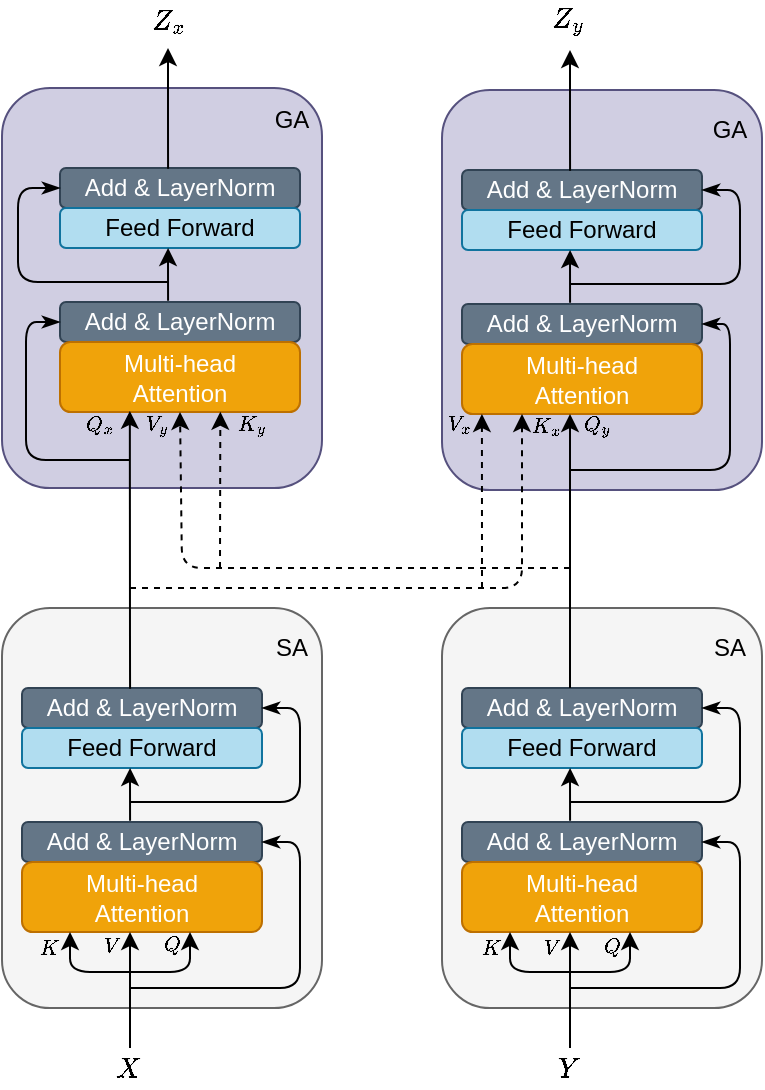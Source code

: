 <mxfile version="13.7.1"><diagram id="MxPFK9uMrH-ya_5HnfzY" name="Page-1"><mxGraphModel dx="813" dy="431" grid="1" gridSize="10" guides="1" tooltips="1" connect="1" arrows="1" fold="1" page="1" pageScale="1" pageWidth="850" pageHeight="1100" math="1" shadow="0"><root><mxCell id="0"/><mxCell id="1" parent="0"/><mxCell id="6M_ykgs85OacWF1gpm4c-1" value="" style="rounded=1;whiteSpace=wrap;html=1;fillColor=#f5f5f5;strokeColor=#666666;fontColor=#333333;" vertex="1" parent="1"><mxGeometry x="235" y="574" width="160" height="200" as="geometry"/></mxCell><mxCell id="6M_ykgs85OacWF1gpm4c-2" value="Add &amp;amp; LayerNorm" style="rounded=1;whiteSpace=wrap;html=1;fillColor=#647687;strokeColor=#314354;fontColor=#ffffff;" vertex="1" parent="1"><mxGeometry x="245" y="614" width="120" height="20" as="geometry"/></mxCell><mxCell id="6M_ykgs85OacWF1gpm4c-3" value="Feed Forward" style="rounded=1;whiteSpace=wrap;html=1;fillColor=#b1ddf0;strokeColor=#10739e;" vertex="1" parent="1"><mxGeometry x="245" y="634" width="120" height="20" as="geometry"/></mxCell><mxCell id="6M_ykgs85OacWF1gpm4c-4" value="Add &amp;amp; LayerNorm" style="rounded=1;whiteSpace=wrap;html=1;fillColor=#647687;strokeColor=#314354;fontColor=#ffffff;" vertex="1" parent="1"><mxGeometry x="245" y="681" width="120" height="20" as="geometry"/></mxCell><mxCell id="6M_ykgs85OacWF1gpm4c-5" value="&lt;div&gt;Multi-head&lt;/div&gt;&lt;div&gt;Attention&lt;br&gt;&lt;/div&gt;" style="rounded=1;whiteSpace=wrap;html=1;fillColor=#f0a30a;strokeColor=#BD7000;fontColor=#ffffff;" vertex="1" parent="1"><mxGeometry x="245" y="701" width="120" height="35" as="geometry"/></mxCell><mxCell id="6M_ykgs85OacWF1gpm4c-7" value="" style="endArrow=classic;html=1;entryX=0.5;entryY=1;entryDx=0;entryDy=0;rounded=1;" edge="1" parent="1"><mxGeometry width="50" height="50" relative="1" as="geometry"><mxPoint x="299" y="794" as="sourcePoint"/><mxPoint x="299" y="736" as="targetPoint"/></mxGeometry></mxCell><mxCell id="6M_ykgs85OacWF1gpm4c-11" value="" style="endArrow=classic;html=1;rounded=1;" edge="1" parent="1"><mxGeometry width="50" height="50" relative="1" as="geometry"><mxPoint x="299" y="756" as="sourcePoint"/><mxPoint x="269" y="736" as="targetPoint"/><Array as="points"><mxPoint x="299" y="756"/><mxPoint x="269" y="756"/></Array></mxGeometry></mxCell><mxCell id="6M_ykgs85OacWF1gpm4c-13" value="" style="endArrow=classic;html=1;rounded=1;" edge="1" parent="1"><mxGeometry width="50" height="50" relative="1" as="geometry"><mxPoint x="299" y="756" as="sourcePoint"/><mxPoint x="329" y="736" as="targetPoint"/><Array as="points"><mxPoint x="299" y="756"/><mxPoint x="329" y="756"/></Array></mxGeometry></mxCell><mxCell id="6M_ykgs85OacWF1gpm4c-15" value="" style="endArrow=classicThin;html=1;rounded=1;endFill=1;exitX=0.406;exitY=0.95;exitDx=0;exitDy=0;exitPerimeter=0;entryX=1;entryY=0.5;entryDx=0;entryDy=0;" edge="1" parent="1" target="6M_ykgs85OacWF1gpm4c-4"><mxGeometry width="50" height="50" relative="1" as="geometry"><mxPoint x="298.96" y="764" as="sourcePoint"/><mxPoint x="364" y="694" as="targetPoint"/><Array as="points"><mxPoint x="384" y="764"/><mxPoint x="384" y="691"/></Array></mxGeometry></mxCell><mxCell id="6M_ykgs85OacWF1gpm4c-16" value="" style="endArrow=classic;html=1;exitX=0.442;exitY=-0.03;exitDx=0;exitDy=0;exitPerimeter=0;entryX=0.442;entryY=1;entryDx=0;entryDy=0;entryPerimeter=0;" edge="1" parent="1"><mxGeometry width="50" height="50" relative="1" as="geometry"><mxPoint x="299.04" y="680.4" as="sourcePoint"/><mxPoint x="299.04" y="654" as="targetPoint"/><Array as="points"><mxPoint x="299" y="664"/></Array></mxGeometry></mxCell><mxCell id="6M_ykgs85OacWF1gpm4c-19" value="" style="endArrow=classicThin;html=1;rounded=1;endFill=1;entryX=1;entryY=0.5;entryDx=0;entryDy=0;" edge="1" parent="1" target="6M_ykgs85OacWF1gpm4c-2"><mxGeometry width="50" height="50" relative="1" as="geometry"><mxPoint x="299" y="671" as="sourcePoint"/><mxPoint x="364.0" y="624" as="targetPoint"/><Array as="points"><mxPoint x="384" y="671"/><mxPoint x="384" y="624"/></Array></mxGeometry></mxCell><mxCell id="6M_ykgs85OacWF1gpm4c-21" value="$$X$$" style="text;html=1;strokeColor=none;fillColor=none;align=center;verticalAlign=middle;whiteSpace=wrap;rounded=0;" vertex="1" parent="1"><mxGeometry x="278" y="794" width="40" height="20" as="geometry"/></mxCell><mxCell id="6M_ykgs85OacWF1gpm4c-25" value="" style="rounded=1;whiteSpace=wrap;html=1;fillColor=#f5f5f5;strokeColor=#666666;fontColor=#333333;" vertex="1" parent="1"><mxGeometry x="455" y="574" width="160" height="200" as="geometry"/></mxCell><mxCell id="6M_ykgs85OacWF1gpm4c-26" value="Add &amp;amp; LayerNorm" style="rounded=1;whiteSpace=wrap;html=1;fillColor=#647687;strokeColor=#314354;fontColor=#ffffff;" vertex="1" parent="1"><mxGeometry x="465" y="614" width="120" height="20" as="geometry"/></mxCell><mxCell id="6M_ykgs85OacWF1gpm4c-27" value="Feed Forward" style="rounded=1;whiteSpace=wrap;html=1;fillColor=#b1ddf0;strokeColor=#10739e;" vertex="1" parent="1"><mxGeometry x="465" y="634" width="120" height="20" as="geometry"/></mxCell><mxCell id="6M_ykgs85OacWF1gpm4c-28" value="Add &amp;amp; LayerNorm" style="rounded=1;whiteSpace=wrap;html=1;fillColor=#647687;strokeColor=#314354;fontColor=#ffffff;" vertex="1" parent="1"><mxGeometry x="465" y="681" width="120" height="20" as="geometry"/></mxCell><mxCell id="6M_ykgs85OacWF1gpm4c-29" value="&lt;div&gt;Multi-head&lt;/div&gt;&lt;div&gt;Attention&lt;br&gt;&lt;/div&gt;" style="rounded=1;whiteSpace=wrap;html=1;fillColor=#f0a30a;strokeColor=#BD7000;fontColor=#ffffff;" vertex="1" parent="1"><mxGeometry x="465" y="701" width="120" height="35" as="geometry"/></mxCell><mxCell id="6M_ykgs85OacWF1gpm4c-30" value="" style="endArrow=classic;html=1;entryX=0.5;entryY=1;entryDx=0;entryDy=0;rounded=1;" edge="1" parent="1"><mxGeometry width="50" height="50" relative="1" as="geometry"><mxPoint x="519" y="794" as="sourcePoint"/><mxPoint x="519" y="736" as="targetPoint"/></mxGeometry></mxCell><mxCell id="6M_ykgs85OacWF1gpm4c-31" value="" style="endArrow=classic;html=1;rounded=1;" edge="1" parent="1"><mxGeometry width="50" height="50" relative="1" as="geometry"><mxPoint x="519" y="756" as="sourcePoint"/><mxPoint x="489" y="736" as="targetPoint"/><Array as="points"><mxPoint x="519" y="756"/><mxPoint x="489" y="756"/></Array></mxGeometry></mxCell><mxCell id="6M_ykgs85OacWF1gpm4c-32" value="" style="endArrow=classic;html=1;rounded=1;" edge="1" parent="1"><mxGeometry width="50" height="50" relative="1" as="geometry"><mxPoint x="519" y="756" as="sourcePoint"/><mxPoint x="549" y="736" as="targetPoint"/><Array as="points"><mxPoint x="519" y="756"/><mxPoint x="549" y="756"/></Array></mxGeometry></mxCell><mxCell id="6M_ykgs85OacWF1gpm4c-34" value="" style="endArrow=classic;html=1;exitX=0.442;exitY=-0.03;exitDx=0;exitDy=0;exitPerimeter=0;entryX=0.442;entryY=1;entryDx=0;entryDy=0;entryPerimeter=0;" edge="1" parent="1"><mxGeometry width="50" height="50" relative="1" as="geometry"><mxPoint x="519.04" y="680.4" as="sourcePoint"/><mxPoint x="519.04" y="654" as="targetPoint"/><Array as="points"><mxPoint x="519" y="664"/></Array></mxGeometry></mxCell><mxCell id="6M_ykgs85OacWF1gpm4c-37" value="$$Y$$" style="text;html=1;strokeColor=none;fillColor=none;align=center;verticalAlign=middle;whiteSpace=wrap;rounded=0;" vertex="1" parent="1"><mxGeometry x="498" y="794" width="40" height="20" as="geometry"/></mxCell><mxCell id="6M_ykgs85OacWF1gpm4c-42" value="SA" style="text;html=1;strokeColor=none;fillColor=none;align=center;verticalAlign=middle;whiteSpace=wrap;rounded=0;" vertex="1" parent="1"><mxGeometry x="594" y="584" width="10" height="20" as="geometry"/></mxCell><mxCell id="6M_ykgs85OacWF1gpm4c-43" value="SA" style="text;html=1;strokeColor=none;fillColor=none;align=center;verticalAlign=middle;whiteSpace=wrap;rounded=0;" vertex="1" parent="1"><mxGeometry x="375" y="584" width="10" height="20" as="geometry"/></mxCell><mxCell id="6M_ykgs85OacWF1gpm4c-44" value="" style="rounded=1;whiteSpace=wrap;html=1;fillColor=#d0cee2;strokeColor=#56517e;" vertex="1" parent="1"><mxGeometry x="235" y="314" width="160" height="200" as="geometry"/></mxCell><mxCell id="6M_ykgs85OacWF1gpm4c-45" value="Add &amp;amp; LayerNorm" style="rounded=1;whiteSpace=wrap;html=1;fillColor=#647687;strokeColor=#314354;fontColor=#ffffff;" vertex="1" parent="1"><mxGeometry x="264" y="354" width="120" height="20" as="geometry"/></mxCell><mxCell id="6M_ykgs85OacWF1gpm4c-46" value="Feed Forward" style="rounded=1;whiteSpace=wrap;html=1;fillColor=#b1ddf0;strokeColor=#10739e;" vertex="1" parent="1"><mxGeometry x="264" y="374" width="120" height="20" as="geometry"/></mxCell><mxCell id="6M_ykgs85OacWF1gpm4c-47" value="Add &amp;amp; LayerNorm" style="rounded=1;whiteSpace=wrap;html=1;fillColor=#647687;strokeColor=#314354;fontColor=#ffffff;" vertex="1" parent="1"><mxGeometry x="264" y="421" width="120" height="20" as="geometry"/></mxCell><mxCell id="6M_ykgs85OacWF1gpm4c-48" value="&lt;div&gt;Multi-head&lt;/div&gt;&lt;div&gt;Attention&lt;br&gt;&lt;/div&gt;" style="rounded=1;whiteSpace=wrap;html=1;fillColor=#f0a30a;strokeColor=#BD7000;fontColor=#ffffff;" vertex="1" parent="1"><mxGeometry x="264" y="441" width="120" height="35" as="geometry"/></mxCell><mxCell id="6M_ykgs85OacWF1gpm4c-53" value="" style="endArrow=classic;html=1;exitX=0.442;exitY=-0.03;exitDx=0;exitDy=0;exitPerimeter=0;entryX=0.442;entryY=1;entryDx=0;entryDy=0;entryPerimeter=0;" edge="1" parent="1"><mxGeometry width="50" height="50" relative="1" as="geometry"><mxPoint x="318.04" y="420.4" as="sourcePoint"/><mxPoint x="318.04" y="394" as="targetPoint"/><Array as="points"><mxPoint x="318" y="404"/></Array></mxGeometry></mxCell><mxCell id="6M_ykgs85OacWF1gpm4c-55" value="" style="endArrow=classic;html=1;exitX=0.442;exitY=-0.03;exitDx=0;exitDy=0;exitPerimeter=0;" edge="1" parent="1"><mxGeometry width="50" height="50" relative="1" as="geometry"><mxPoint x="318.04" y="354.4" as="sourcePoint"/><mxPoint x="318" y="294" as="targetPoint"/><Array as="points"><mxPoint x="318" y="338"/></Array></mxGeometry></mxCell><mxCell id="6M_ykgs85OacWF1gpm4c-58" value="$$Q_{x}$$" style="text;html=1;strokeColor=none;fillColor=none;align=center;verticalAlign=middle;whiteSpace=wrap;rounded=0;fontSize=9;" vertex="1" parent="1"><mxGeometry x="279" y="472" width="10" height="20" as="geometry"/></mxCell><mxCell id="6M_ykgs85OacWF1gpm4c-62" value="" style="endArrow=classicThin;html=1;rounded=1;endFill=1;entryX=0;entryY=0.5;entryDx=0;entryDy=0;" edge="1" parent="1" target="6M_ykgs85OacWF1gpm4c-45"><mxGeometry width="50" height="50" relative="1" as="geometry"><mxPoint x="318" y="411" as="sourcePoint"/><mxPoint x="267" y="364" as="targetPoint"/><Array as="points"><mxPoint x="243" y="411"/><mxPoint x="243" y="364"/></Array></mxGeometry></mxCell><mxCell id="6M_ykgs85OacWF1gpm4c-63" value="" style="endArrow=classicThin;html=1;rounded=1;endFill=1;entryX=0;entryY=0.5;entryDx=0;entryDy=0;" edge="1" parent="1" target="6M_ykgs85OacWF1gpm4c-47"><mxGeometry width="50" height="50" relative="1" as="geometry"><mxPoint x="299" y="500" as="sourcePoint"/><mxPoint x="262.0" y="431" as="targetPoint"/><Array as="points"><mxPoint x="247" y="500"/><mxPoint x="247" y="431"/></Array></mxGeometry></mxCell><mxCell id="6M_ykgs85OacWF1gpm4c-20" value="" style="endArrow=classic;html=1;exitX=0.442;exitY=-0.03;exitDx=0;exitDy=0;exitPerimeter=0;entryX=0.291;entryY=0.984;entryDx=0;entryDy=0;entryPerimeter=0;" edge="1" parent="1" target="6M_ykgs85OacWF1gpm4c-48"><mxGeometry width="50" height="50" relative="1" as="geometry"><mxPoint x="299.04" y="614.4" as="sourcePoint"/><mxPoint x="299" y="554" as="targetPoint"/><Array as="points"><mxPoint x="299" y="598"/></Array></mxGeometry></mxCell><mxCell id="6M_ykgs85OacWF1gpm4c-67" value="GA" style="text;html=1;strokeColor=none;fillColor=none;align=center;verticalAlign=middle;whiteSpace=wrap;rounded=0;" vertex="1" parent="1"><mxGeometry x="375" y="320" width="10" height="20" as="geometry"/></mxCell><mxCell id="6M_ykgs85OacWF1gpm4c-86" value="" style="rounded=1;whiteSpace=wrap;html=1;fillColor=#d0cee2;strokeColor=#56517e;" vertex="1" parent="1"><mxGeometry x="455" y="315" width="160" height="200" as="geometry"/></mxCell><mxCell id="6M_ykgs85OacWF1gpm4c-87" value="Add &amp;amp; LayerNorm" style="rounded=1;whiteSpace=wrap;html=1;fillColor=#647687;strokeColor=#314354;fontColor=#ffffff;" vertex="1" parent="1"><mxGeometry x="465" y="355" width="120" height="20" as="geometry"/></mxCell><mxCell id="6M_ykgs85OacWF1gpm4c-88" value="Feed Forward" style="rounded=1;whiteSpace=wrap;html=1;fillColor=#b1ddf0;strokeColor=#10739e;" vertex="1" parent="1"><mxGeometry x="465" y="375" width="120" height="20" as="geometry"/></mxCell><mxCell id="6M_ykgs85OacWF1gpm4c-89" value="Add &amp;amp; LayerNorm" style="rounded=1;whiteSpace=wrap;html=1;fillColor=#647687;strokeColor=#314354;fontColor=#ffffff;" vertex="1" parent="1"><mxGeometry x="465" y="422" width="120" height="20" as="geometry"/></mxCell><mxCell id="6M_ykgs85OacWF1gpm4c-90" value="&lt;div&gt;Multi-head&lt;/div&gt;&lt;div&gt;Attention&lt;br&gt;&lt;/div&gt;" style="rounded=1;whiteSpace=wrap;html=1;fillColor=#f0a30a;strokeColor=#BD7000;fontColor=#ffffff;" vertex="1" parent="1"><mxGeometry x="465" y="442" width="120" height="35" as="geometry"/></mxCell><mxCell id="6M_ykgs85OacWF1gpm4c-91" value="" style="endArrow=classic;html=1;entryX=0.5;entryY=1;entryDx=0;entryDy=0;rounded=1;exitX=0.45;exitY=0;exitDx=0;exitDy=0;exitPerimeter=0;" edge="1" parent="1" source="6M_ykgs85OacWF1gpm4c-26"><mxGeometry width="50" height="50" relative="1" as="geometry"><mxPoint x="519" y="535" as="sourcePoint"/><mxPoint x="519" y="477.0" as="targetPoint"/></mxGeometry></mxCell><mxCell id="6M_ykgs85OacWF1gpm4c-94" value="" style="endArrow=classicThin;html=1;rounded=1;endFill=1;entryX=1;entryY=0.5;entryDx=0;entryDy=0;" edge="1" parent="1" target="6M_ykgs85OacWF1gpm4c-89"><mxGeometry width="50" height="50" relative="1" as="geometry"><mxPoint x="519" y="505" as="sourcePoint"/><mxPoint x="584" y="432" as="targetPoint"/><Array as="points"><mxPoint x="599" y="505"/><mxPoint x="599" y="432"/></Array></mxGeometry></mxCell><mxCell id="6M_ykgs85OacWF1gpm4c-95" value="" style="endArrow=classic;html=1;exitX=0.442;exitY=-0.03;exitDx=0;exitDy=0;exitPerimeter=0;entryX=0.442;entryY=1;entryDx=0;entryDy=0;entryPerimeter=0;" edge="1" parent="1"><mxGeometry width="50" height="50" relative="1" as="geometry"><mxPoint x="519.04" y="421.4" as="sourcePoint"/><mxPoint x="519.04" y="395" as="targetPoint"/><Array as="points"><mxPoint x="519" y="405"/></Array></mxGeometry></mxCell><mxCell id="6M_ykgs85OacWF1gpm4c-96" value="" style="endArrow=classicThin;html=1;rounded=1;endFill=1;entryX=1;entryY=0.5;entryDx=0;entryDy=0;" edge="1" parent="1" target="6M_ykgs85OacWF1gpm4c-87"><mxGeometry width="50" height="50" relative="1" as="geometry"><mxPoint x="519" y="412" as="sourcePoint"/><mxPoint x="584" y="365" as="targetPoint"/><Array as="points"><mxPoint x="604" y="412"/><mxPoint x="604" y="365"/></Array></mxGeometry></mxCell><mxCell id="6M_ykgs85OacWF1gpm4c-97" value="" style="endArrow=classic;html=1;exitX=0.442;exitY=-0.03;exitDx=0;exitDy=0;exitPerimeter=0;" edge="1" parent="1"><mxGeometry width="50" height="50" relative="1" as="geometry"><mxPoint x="519.04" y="355.4" as="sourcePoint"/><mxPoint x="519" y="295" as="targetPoint"/><Array as="points"><mxPoint x="519" y="339"/></Array></mxGeometry></mxCell><mxCell id="6M_ykgs85OacWF1gpm4c-102" value="GA" style="text;html=1;strokeColor=none;fillColor=none;align=center;verticalAlign=middle;whiteSpace=wrap;rounded=0;" vertex="1" parent="1"><mxGeometry x="594" y="325" width="10" height="20" as="geometry"/></mxCell><mxCell id="6M_ykgs85OacWF1gpm4c-104" value="" style="endArrow=classic;html=1;rounded=1;entryX=0.5;entryY=1;entryDx=0;entryDy=0;dashed=1;" edge="1" parent="1" target="6M_ykgs85OacWF1gpm4c-48"><mxGeometry width="50" height="50" relative="1" as="geometry"><mxPoint x="519" y="554" as="sourcePoint"/><mxPoint x="325" y="524" as="targetPoint"/><Array as="points"><mxPoint x="519" y="554"/><mxPoint x="325" y="554"/></Array></mxGeometry></mxCell><mxCell id="6M_ykgs85OacWF1gpm4c-106" value="" style="endArrow=classic;html=1;entryX=0.843;entryY=0.997;entryDx=0;entryDy=0;entryPerimeter=0;dashed=1;" edge="1" parent="1"><mxGeometry width="50" height="50" relative="1" as="geometry"><mxPoint x="344" y="554" as="sourcePoint"/><mxPoint x="344.16" y="475.895" as="targetPoint"/></mxGeometry></mxCell><mxCell id="6M_ykgs85OacWF1gpm4c-107" value="" style="endArrow=classic;html=1;rounded=1;entryX=0.25;entryY=1;entryDx=0;entryDy=0;dashed=1;" edge="1" parent="1" target="6M_ykgs85OacWF1gpm4c-90"><mxGeometry width="50" height="50" relative="1" as="geometry"><mxPoint x="299" y="564" as="sourcePoint"/><mxPoint x="495" y="534" as="targetPoint"/><Array as="points"><mxPoint x="299" y="564"/><mxPoint x="495" y="564"/></Array></mxGeometry></mxCell><mxCell id="6M_ykgs85OacWF1gpm4c-108" value="" style="endArrow=classic;html=1;dashed=1;entryX=0.083;entryY=1;entryDx=0;entryDy=0;entryPerimeter=0;" edge="1" parent="1" target="6M_ykgs85OacWF1gpm4c-90"><mxGeometry width="50" height="50" relative="1" as="geometry"><mxPoint x="475" y="564" as="sourcePoint"/><mxPoint x="445" y="477" as="targetPoint"/></mxGeometry></mxCell><mxCell id="6M_ykgs85OacWF1gpm4c-112" value="$$V_{y}$$" style="text;html=1;strokeColor=none;fillColor=none;align=center;verticalAlign=middle;whiteSpace=wrap;rounded=0;fontSize=9;" vertex="1" parent="1"><mxGeometry x="308" y="472" width="10" height="20" as="geometry"/></mxCell><mxCell id="6M_ykgs85OacWF1gpm4c-113" value="$$K_{y}$$" style="text;html=1;strokeColor=none;fillColor=none;align=center;verticalAlign=middle;whiteSpace=wrap;rounded=0;fontSize=9;" vertex="1" parent="1"><mxGeometry x="355" y="472" width="10" height="20" as="geometry"/></mxCell><mxCell id="6M_ykgs85OacWF1gpm4c-114" value="$$Q_{y}$$" style="text;html=1;strokeColor=none;fillColor=none;align=center;verticalAlign=middle;whiteSpace=wrap;rounded=0;fontSize=9;" vertex="1" parent="1"><mxGeometry x="528" y="473" width="10" height="20" as="geometry"/></mxCell><mxCell id="6M_ykgs85OacWF1gpm4c-115" value="$$K_{x}$$" style="text;html=1;strokeColor=none;fillColor=none;align=center;verticalAlign=middle;whiteSpace=wrap;rounded=0;fontSize=9;" vertex="1" parent="1"><mxGeometry x="502" y="473" width="10" height="20" as="geometry"/></mxCell><mxCell id="6M_ykgs85OacWF1gpm4c-116" value="$$V_{x}$$" style="text;html=1;strokeColor=none;fillColor=none;align=center;verticalAlign=middle;whiteSpace=wrap;rounded=0;fontSize=9;" vertex="1" parent="1"><mxGeometry x="459" y="472" width="10" height="20" as="geometry"/></mxCell><mxCell id="6M_ykgs85OacWF1gpm4c-117" value="$$Q$$" style="text;html=1;strokeColor=none;fillColor=none;align=center;verticalAlign=middle;whiteSpace=wrap;rounded=0;fontSize=9;" vertex="1" parent="1"><mxGeometry x="315" y="732" width="10" height="20" as="geometry"/></mxCell><mxCell id="6M_ykgs85OacWF1gpm4c-118" value="$$K$$" style="text;html=1;strokeColor=none;fillColor=none;align=center;verticalAlign=middle;whiteSpace=wrap;rounded=0;fontSize=9;" vertex="1" parent="1"><mxGeometry x="254" y="734" width="10" height="20" as="geometry"/></mxCell><mxCell id="6M_ykgs85OacWF1gpm4c-119" value="$$V$$" style="text;html=1;strokeColor=none;fillColor=none;align=center;verticalAlign=middle;whiteSpace=wrap;rounded=0;fontSize=9;" vertex="1" parent="1"><mxGeometry x="285" y="733" width="10" height="20" as="geometry"/></mxCell><mxCell id="6M_ykgs85OacWF1gpm4c-121" value="$$K$$" style="text;html=1;strokeColor=none;fillColor=none;align=center;verticalAlign=middle;whiteSpace=wrap;rounded=0;fontSize=9;" vertex="1" parent="1"><mxGeometry x="475" y="734" width="10" height="20" as="geometry"/></mxCell><mxCell id="6M_ykgs85OacWF1gpm4c-122" value="$$V$$" style="text;html=1;strokeColor=none;fillColor=none;align=center;verticalAlign=middle;whiteSpace=wrap;rounded=0;fontSize=9;" vertex="1" parent="1"><mxGeometry x="505" y="734" width="10" height="20" as="geometry"/></mxCell><mxCell id="6M_ykgs85OacWF1gpm4c-124" value="$$Q$$" style="text;html=1;strokeColor=none;fillColor=none;align=center;verticalAlign=middle;whiteSpace=wrap;rounded=0;fontSize=9;" vertex="1" parent="1"><mxGeometry x="535" y="733" width="10" height="20" as="geometry"/></mxCell><mxCell id="6M_ykgs85OacWF1gpm4c-125" value="$$Z_{x}$$" style="text;html=1;strokeColor=none;fillColor=none;align=center;verticalAlign=middle;whiteSpace=wrap;rounded=0;" vertex="1" parent="1"><mxGeometry x="298" y="270" width="40" height="20" as="geometry"/></mxCell><mxCell id="6M_ykgs85OacWF1gpm4c-126" value="$$Z_{y}$$" style="text;html=1;strokeColor=none;fillColor=none;align=center;verticalAlign=middle;whiteSpace=wrap;rounded=0;" vertex="1" parent="1"><mxGeometry x="498" y="270" width="40" height="20" as="geometry"/></mxCell><mxCell id="6M_ykgs85OacWF1gpm4c-128" value="" style="endArrow=classicThin;html=1;rounded=1;endFill=1;entryX=1;entryY=0.5;entryDx=0;entryDy=0;" edge="1" parent="1"><mxGeometry width="50" height="50" relative="1" as="geometry"><mxPoint x="519" y="671" as="sourcePoint"/><mxPoint x="585" y="624" as="targetPoint"/><Array as="points"><mxPoint x="604" y="671"/><mxPoint x="604" y="624"/></Array></mxGeometry></mxCell><mxCell id="6M_ykgs85OacWF1gpm4c-129" value="" style="endArrow=classicThin;html=1;rounded=1;endFill=1;exitX=0.406;exitY=0.95;exitDx=0;exitDy=0;exitPerimeter=0;entryX=1;entryY=0.5;entryDx=0;entryDy=0;" edge="1" parent="1"><mxGeometry width="50" height="50" relative="1" as="geometry"><mxPoint x="518.96" y="764" as="sourcePoint"/><mxPoint x="585" y="691" as="targetPoint"/><Array as="points"><mxPoint x="604" y="764"/><mxPoint x="604" y="691"/></Array></mxGeometry></mxCell></root></mxGraphModel></diagram></mxfile>